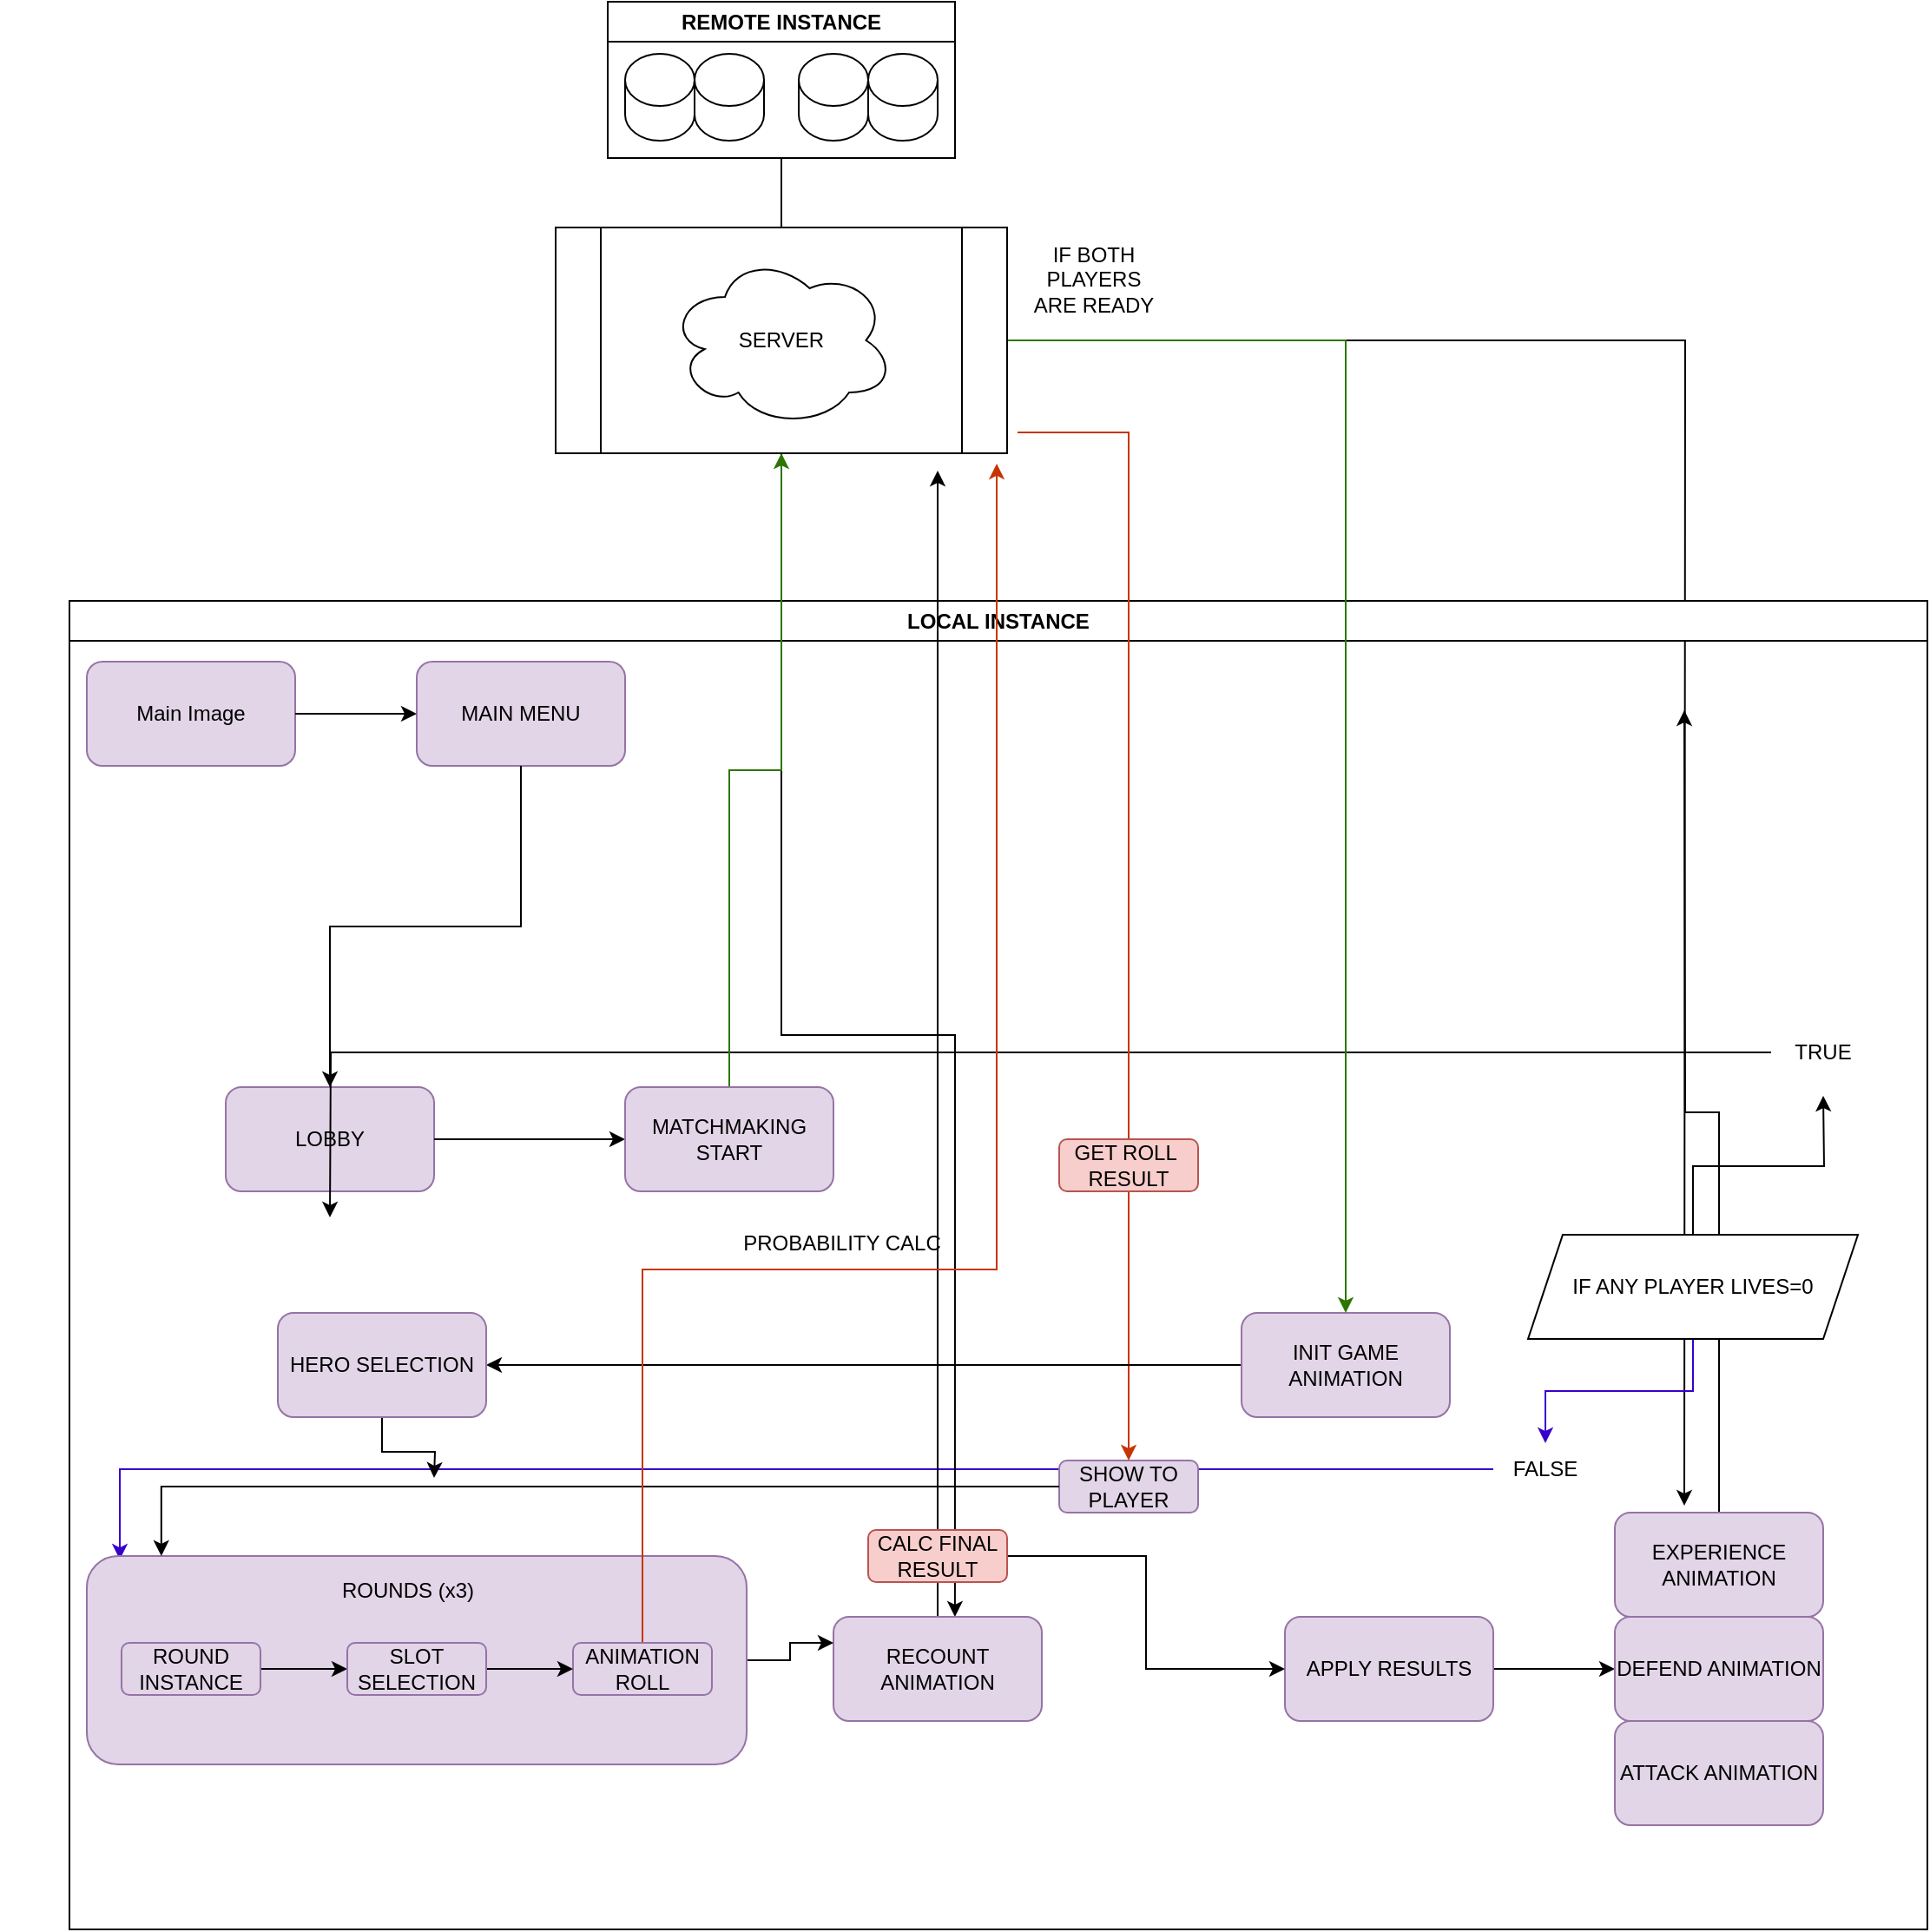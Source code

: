 <mxfile version="23.0.2" type="device">
  <diagram name="Página-1" id="CzWDQ7AmnlidxwgSO9pz">
    <mxGraphModel dx="2466" dy="901" grid="1" gridSize="10" guides="1" tooltips="1" connect="1" arrows="1" fold="1" page="1" pageScale="1" pageWidth="827" pageHeight="1169" math="0" shadow="0">
      <root>
        <mxCell id="0" />
        <mxCell id="1" parent="0" />
        <mxCell id="hkQat9WKistaWR4Mlhn9-91" style="edgeStyle=orthogonalEdgeStyle;rounded=0;orthogonalLoop=1;jettySize=auto;html=1;entryX=0.05;entryY=0.017;entryDx=0;entryDy=0;entryPerimeter=0;fillColor=#6a00ff;strokeColor=#3700CC;" edge="1" parent="1" source="hkQat9WKistaWR4Mlhn9-89" target="hkQat9WKistaWR4Mlhn9-29">
          <mxGeometry relative="1" as="geometry" />
        </mxCell>
        <mxCell id="hkQat9WKistaWR4Mlhn9-85" style="edgeStyle=orthogonalEdgeStyle;rounded=0;orthogonalLoop=1;jettySize=auto;html=1;" edge="1" parent="1" source="hkQat9WKistaWR4Mlhn9-23">
          <mxGeometry relative="1" as="geometry">
            <mxPoint x="430" y="916" as="targetPoint" />
          </mxGeometry>
        </mxCell>
        <mxCell id="hkQat9WKistaWR4Mlhn9-77" style="edgeStyle=orthogonalEdgeStyle;rounded=0;orthogonalLoop=1;jettySize=auto;html=1;entryX=0.583;entryY=0;entryDx=0;entryDy=0;entryPerimeter=0;" edge="1" parent="1" source="hkQat9WKistaWR4Mlhn9-23" target="hkQat9WKistaWR4Mlhn9-70">
          <mxGeometry relative="1" as="geometry">
            <mxPoint x="-30" y="360" as="targetPoint" />
          </mxGeometry>
        </mxCell>
        <mxCell id="hkQat9WKistaWR4Mlhn9-68" value="LOCAL INSTANCE" style="swimlane;whiteSpace=wrap;html=1;" vertex="1" parent="1">
          <mxGeometry x="-500" y="395" width="1070" height="765" as="geometry" />
        </mxCell>
        <mxCell id="hkQat9WKistaWR4Mlhn9-6" value="Main Image&lt;br&gt;" style="rounded=1;whiteSpace=wrap;html=1;fillColor=#e1d5e7;strokeColor=#9673a6;" vertex="1" parent="hkQat9WKistaWR4Mlhn9-68">
          <mxGeometry x="10" y="35" width="120" height="60" as="geometry" />
        </mxCell>
        <mxCell id="hkQat9WKistaWR4Mlhn9-1" value="MAIN MENU" style="rounded=1;whiteSpace=wrap;html=1;fillColor=#e1d5e7;strokeColor=#9673a6;" vertex="1" parent="hkQat9WKistaWR4Mlhn9-68">
          <mxGeometry x="200" y="35" width="120" height="60" as="geometry" />
        </mxCell>
        <mxCell id="hkQat9WKistaWR4Mlhn9-7" style="edgeStyle=orthogonalEdgeStyle;rounded=0;orthogonalLoop=1;jettySize=auto;html=1;" edge="1" parent="hkQat9WKistaWR4Mlhn9-68" source="hkQat9WKistaWR4Mlhn9-6" target="hkQat9WKistaWR4Mlhn9-1">
          <mxGeometry relative="1" as="geometry" />
        </mxCell>
        <mxCell id="hkQat9WKistaWR4Mlhn9-3" value="LOBBY" style="rounded=1;whiteSpace=wrap;html=1;fillColor=#e1d5e7;strokeColor=#9673a6;" vertex="1" parent="hkQat9WKistaWR4Mlhn9-68">
          <mxGeometry x="90" y="280" width="120" height="60" as="geometry" />
        </mxCell>
        <mxCell id="hkQat9WKistaWR4Mlhn9-8" style="edgeStyle=orthogonalEdgeStyle;rounded=0;orthogonalLoop=1;jettySize=auto;html=1;" edge="1" parent="hkQat9WKistaWR4Mlhn9-68" source="hkQat9WKistaWR4Mlhn9-1" target="hkQat9WKistaWR4Mlhn9-3">
          <mxGeometry relative="1" as="geometry" />
        </mxCell>
        <mxCell id="hkQat9WKistaWR4Mlhn9-48" value="SHOW TO PLAYER" style="rounded=1;whiteSpace=wrap;html=1;fillColor=#e1d5e7;strokeColor=#9673a6;" vertex="1" parent="hkQat9WKistaWR4Mlhn9-68">
          <mxGeometry x="570" y="495" width="80" height="30" as="geometry" />
        </mxCell>
        <mxCell id="hkQat9WKistaWR4Mlhn9-76" style="edgeStyle=orthogonalEdgeStyle;rounded=0;orthogonalLoop=1;jettySize=auto;html=1;" edge="1" parent="hkQat9WKistaWR4Mlhn9-68" source="hkQat9WKistaWR4Mlhn9-70">
          <mxGeometry relative="1" as="geometry">
            <mxPoint x="500" y="-75" as="targetPoint" />
          </mxGeometry>
        </mxCell>
        <mxCell id="hkQat9WKistaWR4Mlhn9-70" value="RECOUNT ANIMATION" style="rounded=1;whiteSpace=wrap;html=1;fillColor=#e1d5e7;strokeColor=#9673a6;" vertex="1" parent="hkQat9WKistaWR4Mlhn9-68">
          <mxGeometry x="440" y="585" width="120" height="60" as="geometry" />
        </mxCell>
        <mxCell id="hkQat9WKistaWR4Mlhn9-84" style="edgeStyle=orthogonalEdgeStyle;rounded=0;orthogonalLoop=1;jettySize=auto;html=1;entryX=0;entryY=0.5;entryDx=0;entryDy=0;" edge="1" parent="hkQat9WKistaWR4Mlhn9-68" source="hkQat9WKistaWR4Mlhn9-71" target="hkQat9WKistaWR4Mlhn9-82">
          <mxGeometry relative="1" as="geometry" />
        </mxCell>
        <mxCell id="hkQat9WKistaWR4Mlhn9-71" value="APPLY RESULTS" style="rounded=1;whiteSpace=wrap;html=1;fillColor=#e1d5e7;strokeColor=#9673a6;" vertex="1" parent="hkQat9WKistaWR4Mlhn9-68">
          <mxGeometry x="700" y="585" width="120" height="60" as="geometry" />
        </mxCell>
        <mxCell id="hkQat9WKistaWR4Mlhn9-80" style="edgeStyle=orthogonalEdgeStyle;rounded=0;orthogonalLoop=1;jettySize=auto;html=1;entryX=0;entryY=0.5;entryDx=0;entryDy=0;" edge="1" parent="hkQat9WKistaWR4Mlhn9-68" source="hkQat9WKistaWR4Mlhn9-78" target="hkQat9WKistaWR4Mlhn9-71">
          <mxGeometry relative="1" as="geometry" />
        </mxCell>
        <mxCell id="hkQat9WKistaWR4Mlhn9-78" value="CALC FINAL RESULT" style="rounded=1;whiteSpace=wrap;html=1;fillColor=#f8cecc;strokeColor=#b85450;" vertex="1" parent="hkQat9WKistaWR4Mlhn9-68">
          <mxGeometry x="460" y="535" width="80" height="30" as="geometry" />
        </mxCell>
        <mxCell id="hkQat9WKistaWR4Mlhn9-86" style="edgeStyle=orthogonalEdgeStyle;rounded=0;orthogonalLoop=1;jettySize=auto;html=1;" edge="1" parent="hkQat9WKistaWR4Mlhn9-68" source="hkQat9WKistaWR4Mlhn9-81">
          <mxGeometry relative="1" as="geometry">
            <mxPoint x="930" y="63" as="targetPoint" />
          </mxGeometry>
        </mxCell>
        <mxCell id="hkQat9WKistaWR4Mlhn9-81" value="EXPERIENCE ANIMATION" style="rounded=1;whiteSpace=wrap;html=1;fillColor=#e1d5e7;strokeColor=#9673a6;" vertex="1" parent="hkQat9WKistaWR4Mlhn9-68">
          <mxGeometry x="890" y="525" width="120" height="60" as="geometry" />
        </mxCell>
        <mxCell id="hkQat9WKistaWR4Mlhn9-82" value="DEFEND ANIMATION" style="rounded=1;whiteSpace=wrap;html=1;fillColor=#e1d5e7;strokeColor=#9673a6;" vertex="1" parent="hkQat9WKistaWR4Mlhn9-68">
          <mxGeometry x="890" y="585" width="120" height="60" as="geometry" />
        </mxCell>
        <mxCell id="hkQat9WKistaWR4Mlhn9-83" value="ATTACK ANIMATION" style="rounded=1;whiteSpace=wrap;html=1;fillColor=#e1d5e7;strokeColor=#9673a6;" vertex="1" parent="hkQat9WKistaWR4Mlhn9-68">
          <mxGeometry x="890" y="645" width="120" height="60" as="geometry" />
        </mxCell>
        <mxCell id="hkQat9WKistaWR4Mlhn9-90" style="edgeStyle=orthogonalEdgeStyle;rounded=0;orthogonalLoop=1;jettySize=auto;html=1;entryX=0.5;entryY=0;entryDx=0;entryDy=0;fillColor=#6a00ff;strokeColor=#3700CC;" edge="1" parent="hkQat9WKistaWR4Mlhn9-68" source="hkQat9WKistaWR4Mlhn9-87" target="hkQat9WKistaWR4Mlhn9-89">
          <mxGeometry relative="1" as="geometry" />
        </mxCell>
        <mxCell id="hkQat9WKistaWR4Mlhn9-93" style="edgeStyle=orthogonalEdgeStyle;rounded=0;orthogonalLoop=1;jettySize=auto;html=1;" edge="1" parent="hkQat9WKistaWR4Mlhn9-68" source="hkQat9WKistaWR4Mlhn9-87">
          <mxGeometry relative="1" as="geometry">
            <mxPoint x="1010" y="285" as="targetPoint" />
          </mxGeometry>
        </mxCell>
        <mxCell id="hkQat9WKistaWR4Mlhn9-87" value="IF ANY PLAYER LIVES=0" style="shape=parallelogram;perimeter=parallelogramPerimeter;whiteSpace=wrap;html=1;fixedSize=1;" vertex="1" parent="hkQat9WKistaWR4Mlhn9-68">
          <mxGeometry x="840" y="365" width="190" height="60" as="geometry" />
        </mxCell>
        <mxCell id="hkQat9WKistaWR4Mlhn9-92" style="edgeStyle=orthogonalEdgeStyle;rounded=0;orthogonalLoop=1;jettySize=auto;html=1;" edge="1" parent="hkQat9WKistaWR4Mlhn9-68" source="hkQat9WKistaWR4Mlhn9-88">
          <mxGeometry relative="1" as="geometry">
            <mxPoint x="150" y="355" as="targetPoint" />
          </mxGeometry>
        </mxCell>
        <mxCell id="hkQat9WKistaWR4Mlhn9-88" value="TRUE" style="text;html=1;strokeColor=none;fillColor=none;align=center;verticalAlign=middle;whiteSpace=wrap;rounded=0;" vertex="1" parent="hkQat9WKistaWR4Mlhn9-68">
          <mxGeometry x="980" y="245" width="60" height="30" as="geometry" />
        </mxCell>
        <mxCell id="hkQat9WKistaWR4Mlhn9-89" value="FALSE" style="text;html=1;strokeColor=none;fillColor=none;align=center;verticalAlign=middle;whiteSpace=wrap;rounded=0;" vertex="1" parent="hkQat9WKistaWR4Mlhn9-68">
          <mxGeometry x="820" y="485" width="60" height="30" as="geometry" />
        </mxCell>
        <mxCell id="hkQat9WKistaWR4Mlhn9-59" value="" style="edgeStyle=orthogonalEdgeStyle;rounded=0;orthogonalLoop=1;jettySize=auto;html=1;exitX=1.023;exitY=0.908;exitDx=0;exitDy=0;exitPerimeter=0;fillColor=#fa6800;strokeColor=#C73500;" edge="1" parent="1" source="hkQat9WKistaWR4Mlhn9-23" target="hkQat9WKistaWR4Mlhn9-48">
          <mxGeometry relative="1" as="geometry">
            <mxPoint x="110" y="925" as="targetPoint" />
            <mxPoint x="-20.5" y="582" as="sourcePoint" />
          </mxGeometry>
        </mxCell>
        <mxCell id="hkQat9WKistaWR4Mlhn9-75" style="edgeStyle=orthogonalEdgeStyle;rounded=0;orthogonalLoop=1;jettySize=auto;html=1;entryX=0;entryY=0.25;entryDx=0;entryDy=0;" edge="1" parent="1" source="hkQat9WKistaWR4Mlhn9-29" target="hkQat9WKistaWR4Mlhn9-70">
          <mxGeometry relative="1" as="geometry" />
        </mxCell>
        <mxCell id="hkQat9WKistaWR4Mlhn9-29" value="&lt;p style=&quot;line-height: 140%;&quot;&gt;&lt;br&gt;&lt;/p&gt;&lt;p style=&quot;line-height: 140%;&quot;&gt;&lt;br&gt;&lt;/p&gt;" style="rounded=1;whiteSpace=wrap;html=1;fillColor=#e1d5e7;strokeColor=#9673a6;align=center;" vertex="1" parent="1">
          <mxGeometry x="-490" y="945" width="380" height="120" as="geometry" />
        </mxCell>
        <mxCell id="hkQat9WKistaWR4Mlhn9-10" style="edgeStyle=orthogonalEdgeStyle;rounded=0;orthogonalLoop=1;jettySize=auto;html=1;entryX=0;entryY=0.5;entryDx=0;entryDy=0;" edge="1" parent="1" source="hkQat9WKistaWR4Mlhn9-3" target="hkQat9WKistaWR4Mlhn9-9">
          <mxGeometry relative="1" as="geometry" />
        </mxCell>
        <mxCell id="hkQat9WKistaWR4Mlhn9-35" style="edgeStyle=orthogonalEdgeStyle;rounded=0;orthogonalLoop=1;jettySize=auto;html=1;entryX=1;entryY=0.5;entryDx=0;entryDy=0;" edge="1" parent="1" source="hkQat9WKistaWR4Mlhn9-4" target="hkQat9WKistaWR4Mlhn9-28">
          <mxGeometry relative="1" as="geometry" />
        </mxCell>
        <mxCell id="hkQat9WKistaWR4Mlhn9-4" value="INIT GAME ANIMATION" style="rounded=1;whiteSpace=wrap;html=1;fillColor=#e1d5e7;strokeColor=#9673a6;" vertex="1" parent="1">
          <mxGeometry x="175" y="805" width="120" height="60" as="geometry" />
        </mxCell>
        <mxCell id="hkQat9WKistaWR4Mlhn9-12" style="edgeStyle=orthogonalEdgeStyle;rounded=0;orthogonalLoop=1;jettySize=auto;html=1;fillColor=#60a917;strokeColor=#2D7600;" edge="1" parent="1" source="hkQat9WKistaWR4Mlhn9-9" target="hkQat9WKistaWR4Mlhn9-23">
          <mxGeometry relative="1" as="geometry">
            <mxPoint x="-20" y="625" as="targetPoint" />
          </mxGeometry>
        </mxCell>
        <mxCell id="hkQat9WKistaWR4Mlhn9-9" value="MATCHMAKING&lt;br&gt;START" style="rounded=1;whiteSpace=wrap;html=1;fillColor=#e1d5e7;strokeColor=#9673a6;" vertex="1" parent="1">
          <mxGeometry x="-180" y="675" width="120" height="60" as="geometry" />
        </mxCell>
        <mxCell id="hkQat9WKistaWR4Mlhn9-22" style="edgeStyle=orthogonalEdgeStyle;rounded=0;orthogonalLoop=1;jettySize=auto;html=1;" edge="1" parent="1" source="hkQat9WKistaWR4Mlhn9-16" target="hkQat9WKistaWR4Mlhn9-14">
          <mxGeometry relative="1" as="geometry" />
        </mxCell>
        <mxCell id="hkQat9WKistaWR4Mlhn9-16" value="REMOTE INSTANCE" style="swimlane;whiteSpace=wrap;html=1;" vertex="1" parent="1">
          <mxGeometry x="-190" y="50" width="200" height="90" as="geometry">
            <mxRectangle x="470" y="130" width="200" height="30" as="alternateBounds" />
          </mxGeometry>
        </mxCell>
        <mxCell id="hkQat9WKistaWR4Mlhn9-18" value="" style="shape=cylinder3;whiteSpace=wrap;html=1;boundedLbl=1;backgroundOutline=1;size=15;" vertex="1" parent="hkQat9WKistaWR4Mlhn9-16">
          <mxGeometry x="10" y="30" width="40" height="50" as="geometry" />
        </mxCell>
        <mxCell id="hkQat9WKistaWR4Mlhn9-20" value="" style="shape=cylinder3;whiteSpace=wrap;html=1;boundedLbl=1;backgroundOutline=1;size=15;" vertex="1" parent="hkQat9WKistaWR4Mlhn9-16">
          <mxGeometry x="110" y="30" width="40" height="50" as="geometry" />
        </mxCell>
        <mxCell id="hkQat9WKistaWR4Mlhn9-21" value="" style="shape=cylinder3;whiteSpace=wrap;html=1;boundedLbl=1;backgroundOutline=1;size=15;" vertex="1" parent="hkQat9WKistaWR4Mlhn9-16">
          <mxGeometry x="150" y="30" width="40" height="50" as="geometry" />
        </mxCell>
        <mxCell id="hkQat9WKistaWR4Mlhn9-19" value="" style="shape=cylinder3;whiteSpace=wrap;html=1;boundedLbl=1;backgroundOutline=1;size=15;" vertex="1" parent="hkQat9WKistaWR4Mlhn9-16">
          <mxGeometry x="50" y="30" width="40" height="50" as="geometry" />
        </mxCell>
        <mxCell id="hkQat9WKistaWR4Mlhn9-27" style="edgeStyle=orthogonalEdgeStyle;rounded=0;orthogonalLoop=1;jettySize=auto;html=1;exitX=1;exitY=0.5;exitDx=0;exitDy=0;entryX=0.5;entryY=0;entryDx=0;entryDy=0;fillColor=#60a917;strokeColor=#2D7600;" edge="1" parent="1" source="hkQat9WKistaWR4Mlhn9-23" target="hkQat9WKistaWR4Mlhn9-4">
          <mxGeometry relative="1" as="geometry">
            <mxPoint x="145" y="530" as="sourcePoint" />
          </mxGeometry>
        </mxCell>
        <mxCell id="hkQat9WKistaWR4Mlhn9-45" style="edgeStyle=orthogonalEdgeStyle;rounded=0;orthogonalLoop=1;jettySize=auto;html=1;entryX=0.113;entryY=0;entryDx=0;entryDy=0;entryPerimeter=0;" edge="1" parent="1" source="hkQat9WKistaWR4Mlhn9-48" target="hkQat9WKistaWR4Mlhn9-29">
          <mxGeometry relative="1" as="geometry">
            <mxPoint x="110" y="925" as="targetPoint" />
            <mxPoint x="-20.5" y="582" as="sourcePoint" />
          </mxGeometry>
        </mxCell>
        <mxCell id="hkQat9WKistaWR4Mlhn9-23" value="" style="shape=process;whiteSpace=wrap;html=1;backgroundOutline=1;" vertex="1" parent="1">
          <mxGeometry x="-220" y="180" width="260" height="130" as="geometry" />
        </mxCell>
        <mxCell id="hkQat9WKistaWR4Mlhn9-14" value="SERVER" style="ellipse;shape=cloud;whiteSpace=wrap;html=1;" vertex="1" parent="1">
          <mxGeometry x="-155" y="195" width="130" height="100" as="geometry" />
        </mxCell>
        <mxCell id="hkQat9WKistaWR4Mlhn9-66" style="edgeStyle=orthogonalEdgeStyle;rounded=0;orthogonalLoop=1;jettySize=auto;html=1;" edge="1" parent="1" source="hkQat9WKistaWR4Mlhn9-28">
          <mxGeometry relative="1" as="geometry">
            <mxPoint x="-290" y="900" as="targetPoint" />
          </mxGeometry>
        </mxCell>
        <mxCell id="hkQat9WKistaWR4Mlhn9-28" value="HERO SELECTION" style="rounded=1;whiteSpace=wrap;html=1;fillColor=#e1d5e7;strokeColor=#9673a6;" vertex="1" parent="1">
          <mxGeometry x="-380" y="805" width="120" height="60" as="geometry" />
        </mxCell>
        <mxCell id="hkQat9WKistaWR4Mlhn9-52" style="edgeStyle=orthogonalEdgeStyle;rounded=0;orthogonalLoop=1;jettySize=auto;html=1;exitX=1;exitY=0.5;exitDx=0;exitDy=0;" edge="1" parent="1" source="hkQat9WKistaWR4Mlhn9-34" target="hkQat9WKistaWR4Mlhn9-51">
          <mxGeometry relative="1" as="geometry" />
        </mxCell>
        <mxCell id="hkQat9WKistaWR4Mlhn9-34" value="ROUND INSTANCE" style="rounded=1;whiteSpace=wrap;html=1;fillColor=#e1d5e7;strokeColor=#9673a6;" vertex="1" parent="1">
          <mxGeometry x="-470" y="995" width="80" height="30" as="geometry" />
        </mxCell>
        <mxCell id="hkQat9WKistaWR4Mlhn9-36" value="IF BOTH &lt;br&gt;PLAYERS &lt;br&gt;ARE READY" style="text;html=1;strokeColor=none;fillColor=none;align=center;verticalAlign=middle;whiteSpace=wrap;rounded=0;" vertex="1" parent="1">
          <mxGeometry x="-25" y="195" width="230" height="30" as="geometry" />
        </mxCell>
        <mxCell id="hkQat9WKistaWR4Mlhn9-41" style="edgeStyle=orthogonalEdgeStyle;rounded=0;orthogonalLoop=1;jettySize=auto;html=1;entryX=0.977;entryY=1.046;entryDx=0;entryDy=0;entryPerimeter=0;fillColor=#fa6800;strokeColor=#C73500;" edge="1" parent="1" source="hkQat9WKistaWR4Mlhn9-37" target="hkQat9WKistaWR4Mlhn9-23">
          <mxGeometry relative="1" as="geometry">
            <mxPoint x="30" y="605" as="targetPoint" />
            <Array as="points">
              <mxPoint x="-170" y="780" />
              <mxPoint x="34" y="780" />
            </Array>
          </mxGeometry>
        </mxCell>
        <mxCell id="hkQat9WKistaWR4Mlhn9-37" value="ANIMATION ROLL" style="rounded=1;whiteSpace=wrap;html=1;fillColor=#e1d5e7;strokeColor=#9673a6;" vertex="1" parent="1">
          <mxGeometry x="-210" y="995" width="80" height="30" as="geometry" />
        </mxCell>
        <mxCell id="hkQat9WKistaWR4Mlhn9-43" value="PROBABILITY CALC" style="text;html=1;strokeColor=none;fillColor=none;align=center;verticalAlign=middle;whiteSpace=wrap;rounded=0;" vertex="1" parent="1">
          <mxGeometry x="-130" y="750" width="150" height="30" as="geometry" />
        </mxCell>
        <mxCell id="hkQat9WKistaWR4Mlhn9-47" value="GET ROLL&amp;nbsp;&lt;br&gt;RESULT" style="rounded=1;whiteSpace=wrap;html=1;fillColor=#f8cecc;strokeColor=#b85450;" vertex="1" parent="1">
          <mxGeometry x="70" y="705" width="80" height="30" as="geometry" />
        </mxCell>
        <mxCell id="hkQat9WKistaWR4Mlhn9-53" style="edgeStyle=orthogonalEdgeStyle;rounded=0;orthogonalLoop=1;jettySize=auto;html=1;exitX=1;exitY=0.5;exitDx=0;exitDy=0;" edge="1" parent="1" source="hkQat9WKistaWR4Mlhn9-51" target="hkQat9WKistaWR4Mlhn9-37">
          <mxGeometry relative="1" as="geometry" />
        </mxCell>
        <mxCell id="hkQat9WKistaWR4Mlhn9-51" value="SLOT SELECTION" style="rounded=1;whiteSpace=wrap;html=1;fillColor=#e1d5e7;strokeColor=#9673a6;" vertex="1" parent="1">
          <mxGeometry x="-340" y="995" width="80" height="30" as="geometry" />
        </mxCell>
        <mxCell id="hkQat9WKistaWR4Mlhn9-67" value="ROUNDS (x3)" style="text;html=1;strokeColor=none;fillColor=none;align=center;verticalAlign=middle;whiteSpace=wrap;rounded=0;" vertex="1" parent="1">
          <mxGeometry x="-540" y="950" width="470" height="30" as="geometry" />
        </mxCell>
      </root>
    </mxGraphModel>
  </diagram>
</mxfile>
